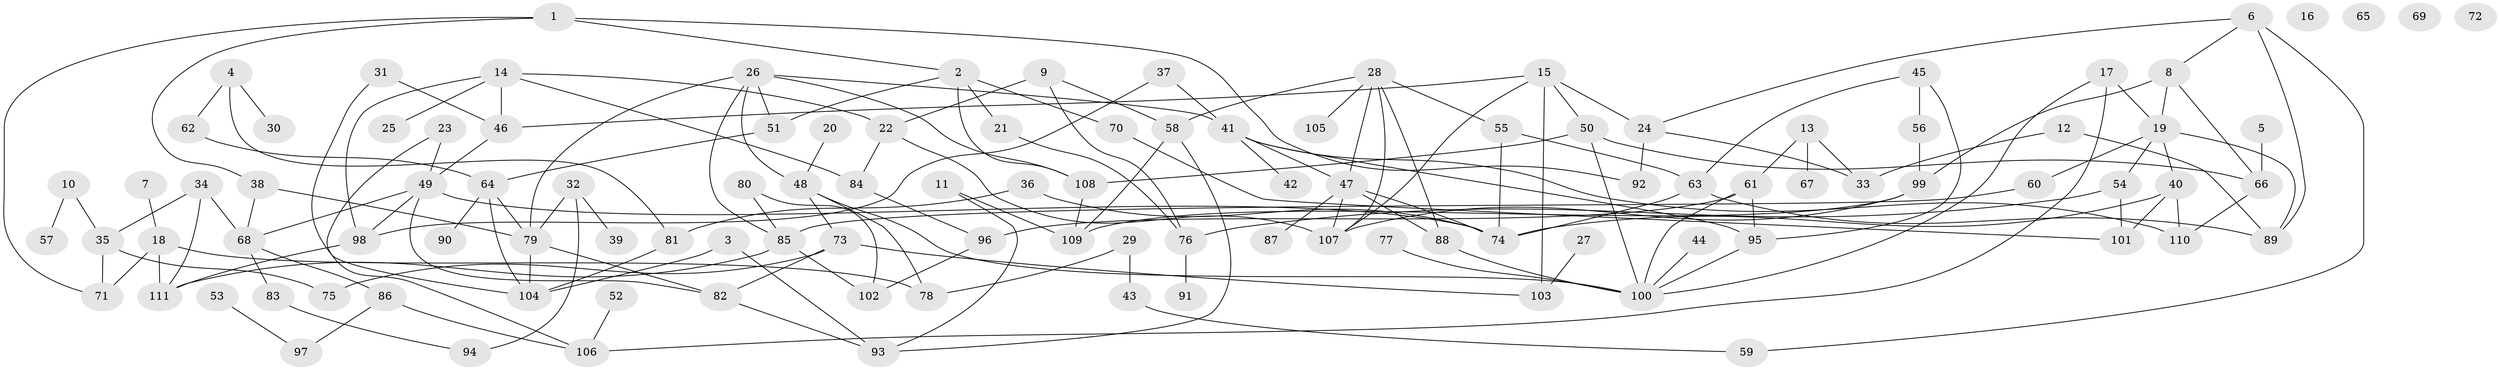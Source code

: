 // coarse degree distribution, {11: 0.038461538461538464, 6: 0.038461538461538464, 5: 0.1346153846153846, 3: 0.17307692307692307, 4: 0.19230769230769232, 8: 0.019230769230769232, 9: 0.019230769230769232, 2: 0.19230769230769232, 10: 0.019230769230769232, 7: 0.038461538461538464, 1: 0.1346153846153846}
// Generated by graph-tools (version 1.1) at 2025/47/03/04/25 22:47:55]
// undirected, 111 vertices, 168 edges
graph export_dot {
  node [color=gray90,style=filled];
  1;
  2;
  3;
  4;
  5;
  6;
  7;
  8;
  9;
  10;
  11;
  12;
  13;
  14;
  15;
  16;
  17;
  18;
  19;
  20;
  21;
  22;
  23;
  24;
  25;
  26;
  27;
  28;
  29;
  30;
  31;
  32;
  33;
  34;
  35;
  36;
  37;
  38;
  39;
  40;
  41;
  42;
  43;
  44;
  45;
  46;
  47;
  48;
  49;
  50;
  51;
  52;
  53;
  54;
  55;
  56;
  57;
  58;
  59;
  60;
  61;
  62;
  63;
  64;
  65;
  66;
  67;
  68;
  69;
  70;
  71;
  72;
  73;
  74;
  75;
  76;
  77;
  78;
  79;
  80;
  81;
  82;
  83;
  84;
  85;
  86;
  87;
  88;
  89;
  90;
  91;
  92;
  93;
  94;
  95;
  96;
  97;
  98;
  99;
  100;
  101;
  102;
  103;
  104;
  105;
  106;
  107;
  108;
  109;
  110;
  111;
  1 -- 2;
  1 -- 38;
  1 -- 71;
  1 -- 92;
  2 -- 21;
  2 -- 51;
  2 -- 70;
  2 -- 108;
  3 -- 93;
  3 -- 104;
  4 -- 30;
  4 -- 62;
  4 -- 81;
  5 -- 66;
  6 -- 8;
  6 -- 24;
  6 -- 59;
  6 -- 89;
  7 -- 18;
  8 -- 19;
  8 -- 66;
  8 -- 99;
  9 -- 22;
  9 -- 58;
  9 -- 76;
  10 -- 35;
  10 -- 57;
  11 -- 93;
  11 -- 109;
  12 -- 33;
  12 -- 89;
  13 -- 33;
  13 -- 61;
  13 -- 67;
  14 -- 22;
  14 -- 25;
  14 -- 46;
  14 -- 84;
  14 -- 98;
  15 -- 24;
  15 -- 46;
  15 -- 50;
  15 -- 103;
  15 -- 107;
  17 -- 19;
  17 -- 100;
  17 -- 106;
  18 -- 71;
  18 -- 78;
  18 -- 111;
  19 -- 40;
  19 -- 54;
  19 -- 60;
  19 -- 89;
  20 -- 48;
  21 -- 76;
  22 -- 84;
  22 -- 107;
  23 -- 49;
  23 -- 106;
  24 -- 33;
  24 -- 92;
  26 -- 41;
  26 -- 48;
  26 -- 51;
  26 -- 79;
  26 -- 85;
  26 -- 108;
  27 -- 103;
  28 -- 47;
  28 -- 55;
  28 -- 58;
  28 -- 88;
  28 -- 105;
  28 -- 107;
  29 -- 43;
  29 -- 78;
  31 -- 46;
  31 -- 104;
  32 -- 39;
  32 -- 79;
  32 -- 94;
  34 -- 35;
  34 -- 68;
  34 -- 111;
  35 -- 71;
  35 -- 75;
  36 -- 74;
  36 -- 81;
  37 -- 41;
  37 -- 98;
  38 -- 68;
  38 -- 79;
  40 -- 74;
  40 -- 101;
  40 -- 110;
  41 -- 42;
  41 -- 47;
  41 -- 95;
  41 -- 110;
  43 -- 59;
  44 -- 100;
  45 -- 56;
  45 -- 63;
  45 -- 95;
  46 -- 49;
  47 -- 74;
  47 -- 87;
  47 -- 88;
  47 -- 107;
  48 -- 73;
  48 -- 78;
  48 -- 100;
  49 -- 68;
  49 -- 74;
  49 -- 82;
  49 -- 98;
  50 -- 66;
  50 -- 100;
  50 -- 108;
  51 -- 64;
  52 -- 106;
  53 -- 97;
  54 -- 76;
  54 -- 101;
  55 -- 63;
  55 -- 74;
  56 -- 99;
  58 -- 93;
  58 -- 109;
  60 -- 85;
  61 -- 95;
  61 -- 96;
  61 -- 100;
  62 -- 64;
  63 -- 74;
  63 -- 89;
  64 -- 79;
  64 -- 90;
  64 -- 104;
  66 -- 110;
  68 -- 83;
  68 -- 86;
  70 -- 101;
  73 -- 75;
  73 -- 82;
  73 -- 103;
  76 -- 91;
  77 -- 100;
  79 -- 82;
  79 -- 104;
  80 -- 85;
  80 -- 102;
  81 -- 104;
  82 -- 93;
  83 -- 94;
  84 -- 96;
  85 -- 102;
  85 -- 111;
  86 -- 97;
  86 -- 106;
  88 -- 100;
  95 -- 100;
  96 -- 102;
  98 -- 111;
  99 -- 107;
  99 -- 109;
  108 -- 109;
}
